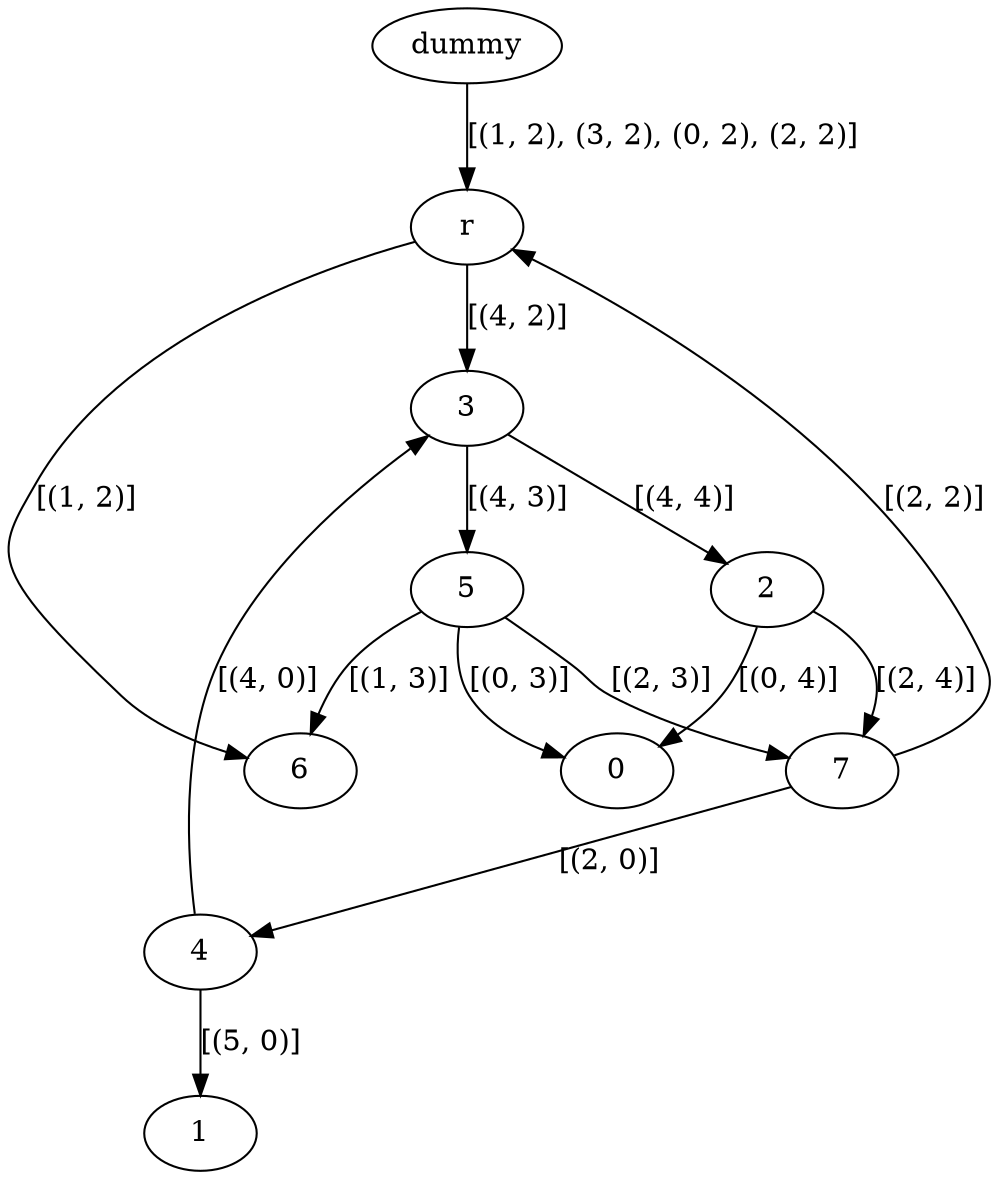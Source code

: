digraph {
	dummy [label=dummy]
	dummy -> r [label="[(1, 2), (3, 2), (0, 2), (2, 2)]"]
	3 [label=3]
	3 -> 2 [label="[(4, 4)]"]
	3 -> 5 [label="[(4, 3)]"]
	2 [label=2]
	2 -> 0 [label="[(0, 4)]"]
	2 -> 7 [label="[(2, 4)]"]
	5 [label=5]
	5 -> 0 [label="[(0, 3)]"]
	5 -> 7 [label="[(2, 3)]"]
	5 -> 6 [label="[(1, 3)]"]
	4 [label=4]
	4 -> 1 [label="[(5, 0)]"]
	4 -> 3 [label="[(4, 0)]"]
	7 [label=7]
	7 -> r [label="[(2, 2)]"]
	7 -> 4 [label="[(2, 0)]"]
	r [label=r]
	r -> 3 [label="[(4, 2)]"]
	r -> 6 [label="[(1, 2)]"]
}
